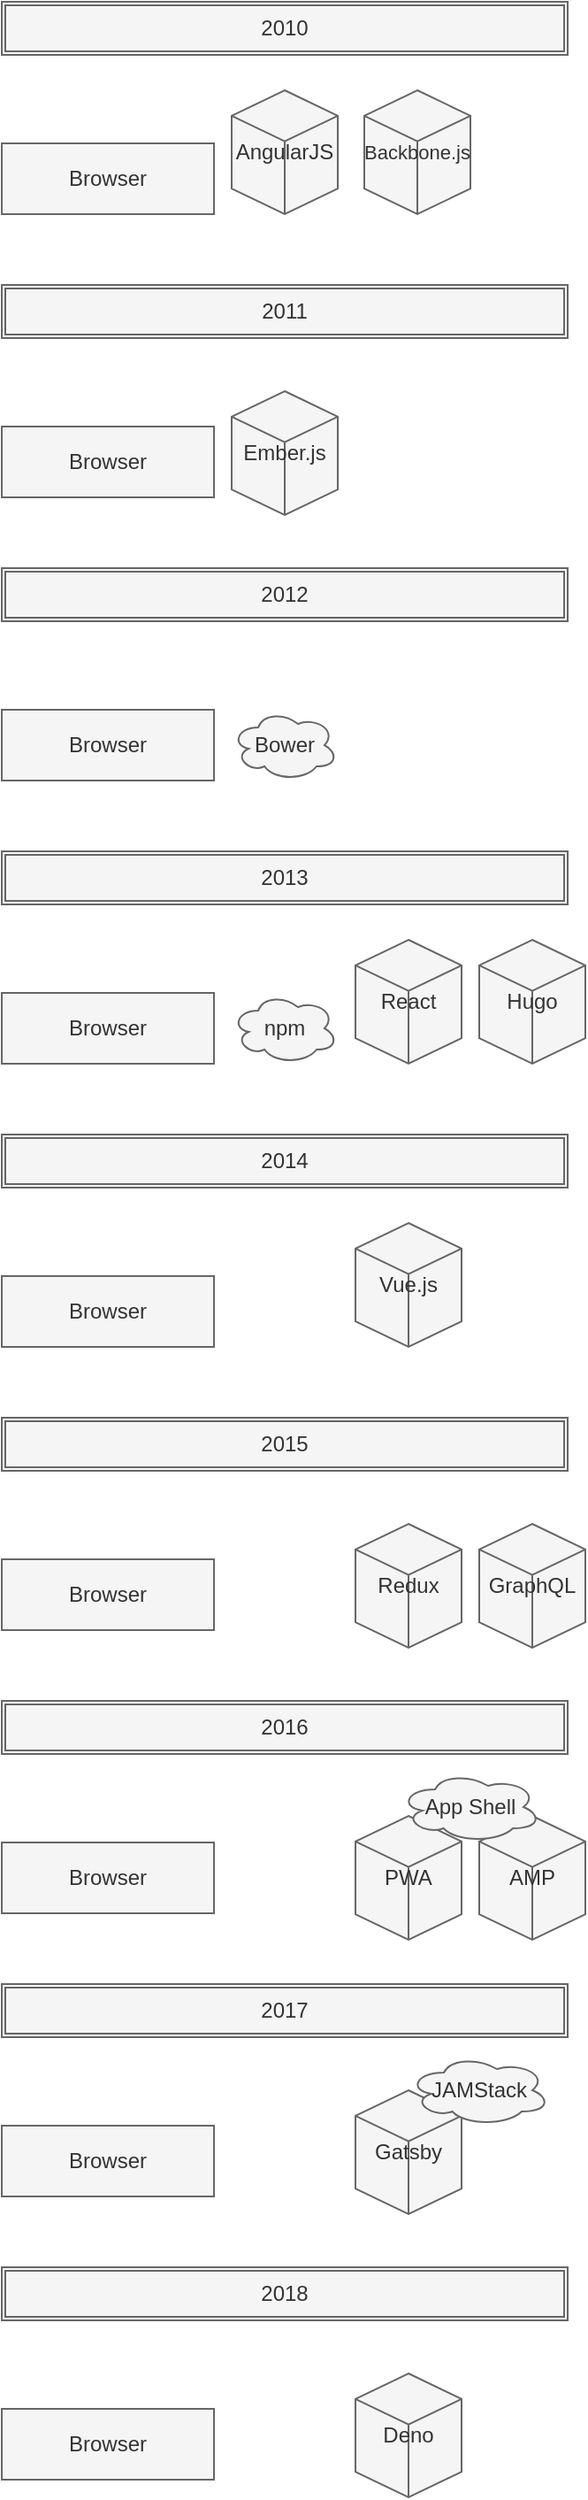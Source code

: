 <mxfile>
    <diagram id="LNP9S4-BVpzVc-00VTwb" name="Page-1">
        <mxGraphModel dx="718" dy="603" grid="1" gridSize="10" guides="1" tooltips="1" connect="1" arrows="1" fold="1" page="1" pageScale="1" pageWidth="850" pageHeight="1100" math="0" shadow="0">
            <root>
                <mxCell id="0"/>
                <mxCell id="1" parent="0"/>
                <mxCell id="3" value="Browser" style="rounded=0;whiteSpace=wrap;html=1;shadow=0;sketch=0;fillColor=#f5f5f5;strokeColor=#666666;fontColor=#333333;" vertex="1" parent="1">
                    <mxGeometry x="160" y="720" width="120" height="40" as="geometry"/>
                </mxCell>
                <mxCell id="8" value="2014" style="shape=ext;double=1;rounded=0;whiteSpace=wrap;html=1;shadow=0;sketch=0;fillColor=#f5f5f5;strokeColor=#666666;fontColor=#333333;" vertex="1" parent="1">
                    <mxGeometry x="160" y="640" width="320" height="30" as="geometry"/>
                </mxCell>
                <mxCell id="16" value="Browser" style="rounded=0;whiteSpace=wrap;html=1;shadow=0;sketch=0;fillColor=#f5f5f5;strokeColor=#666666;fontColor=#333333;" vertex="1" parent="1">
                    <mxGeometry x="160" y="400" width="120" height="40" as="geometry"/>
                </mxCell>
                <mxCell id="17" value="2012" style="shape=ext;double=1;rounded=0;whiteSpace=wrap;html=1;shadow=0;sketch=0;fillColor=#f5f5f5;strokeColor=#666666;fontColor=#333333;" vertex="1" parent="1">
                    <mxGeometry x="160" y="320" width="320" height="30" as="geometry"/>
                </mxCell>
                <mxCell id="18" value="Bower" style="ellipse;shape=cloud;whiteSpace=wrap;html=1;shadow=0;sketch=0;fillColor=#f5f5f5;align=center;strokeColor=#666666;fontColor=#333333;" vertex="1" parent="1">
                    <mxGeometry x="290" y="400" width="60" height="40" as="geometry"/>
                </mxCell>
                <mxCell id="25" value="Browser" style="rounded=0;whiteSpace=wrap;html=1;shadow=0;sketch=0;fillColor=#f5f5f5;strokeColor=#666666;fontColor=#333333;" vertex="1" parent="1">
                    <mxGeometry x="160" y="80" width="120" height="40" as="geometry"/>
                </mxCell>
                <mxCell id="26" value="2010" style="shape=ext;double=1;rounded=0;whiteSpace=wrap;html=1;shadow=0;sketch=0;fillColor=#f5f5f5;strokeColor=#666666;fontColor=#333333;" vertex="1" parent="1">
                    <mxGeometry x="160" width="320" height="30" as="geometry"/>
                </mxCell>
                <mxCell id="30" value="AngularJS" style="html=1;whiteSpace=wrap;shape=isoCube2;backgroundOutline=1;isoAngle=15;shadow=0;sketch=0;fillColor=#f5f5f5;strokeColor=#666666;fontColor=#333333;" vertex="1" parent="1">
                    <mxGeometry x="290" y="50" width="60" height="70" as="geometry"/>
                </mxCell>
                <mxCell id="31" value="Browser" style="rounded=0;whiteSpace=wrap;html=1;shadow=0;sketch=0;fillColor=#f5f5f5;strokeColor=#666666;fontColor=#333333;" vertex="1" parent="1">
                    <mxGeometry x="160" y="560" width="120" height="40" as="geometry"/>
                </mxCell>
                <mxCell id="32" value="2013" style="shape=ext;double=1;rounded=0;whiteSpace=wrap;html=1;shadow=0;sketch=0;fillColor=#f5f5f5;strokeColor=#666666;fontColor=#333333;" vertex="1" parent="1">
                    <mxGeometry x="160" y="480" width="320" height="30" as="geometry"/>
                </mxCell>
                <mxCell id="33" value="npm" style="ellipse;shape=cloud;whiteSpace=wrap;html=1;shadow=0;sketch=0;fillColor=#f5f5f5;align=center;strokeColor=#666666;fontColor=#333333;" vertex="1" parent="1">
                    <mxGeometry x="290" y="560" width="60" height="40" as="geometry"/>
                </mxCell>
                <mxCell id="34" value="React" style="html=1;whiteSpace=wrap;shape=isoCube2;backgroundOutline=1;isoAngle=15;shadow=0;sketch=0;fillColor=#f5f5f5;strokeColor=#666666;fontColor=#333333;" vertex="1" parent="1">
                    <mxGeometry x="360" y="530" width="60" height="70" as="geometry"/>
                </mxCell>
                <mxCell id="35" value="Browser" style="rounded=0;whiteSpace=wrap;html=1;shadow=0;sketch=0;fillColor=#f5f5f5;strokeColor=#666666;fontColor=#333333;" vertex="1" parent="1">
                    <mxGeometry x="160" y="880" width="120" height="40" as="geometry"/>
                </mxCell>
                <mxCell id="36" value="2015" style="shape=ext;double=1;rounded=0;whiteSpace=wrap;html=1;shadow=0;sketch=0;fillColor=#f5f5f5;strokeColor=#666666;fontColor=#333333;" vertex="1" parent="1">
                    <mxGeometry x="160" y="800" width="320" height="30" as="geometry"/>
                </mxCell>
                <mxCell id="39" value="Redux" style="html=1;whiteSpace=wrap;shape=isoCube2;backgroundOutline=1;isoAngle=15;shadow=0;sketch=0;fillColor=#f5f5f5;strokeColor=#666666;fontColor=#333333;" vertex="1" parent="1">
                    <mxGeometry x="360" y="860" width="60" height="70" as="geometry"/>
                </mxCell>
                <mxCell id="40" value="Vue.js" style="html=1;whiteSpace=wrap;shape=isoCube2;backgroundOutline=1;isoAngle=15;shadow=0;sketch=0;fillColor=#f5f5f5;strokeColor=#666666;fontColor=#333333;" vertex="1" parent="1">
                    <mxGeometry x="360" y="690" width="60" height="70" as="geometry"/>
                </mxCell>
                <mxCell id="41" value="Browser" style="rounded=0;whiteSpace=wrap;html=1;shadow=0;sketch=0;fillColor=#f5f5f5;strokeColor=#666666;fontColor=#333333;" vertex="1" parent="1">
                    <mxGeometry x="160" y="1200" width="120" height="40" as="geometry"/>
                </mxCell>
                <mxCell id="42" value="2017" style="shape=ext;double=1;rounded=0;whiteSpace=wrap;html=1;shadow=0;sketch=0;fillColor=#f5f5f5;strokeColor=#666666;fontColor=#333333;" vertex="1" parent="1">
                    <mxGeometry x="160" y="1120" width="320" height="30" as="geometry"/>
                </mxCell>
                <mxCell id="44" value="Gatsby" style="html=1;whiteSpace=wrap;shape=isoCube2;backgroundOutline=1;isoAngle=15;shadow=0;sketch=0;fillColor=#f5f5f5;strokeColor=#666666;fontColor=#333333;" vertex="1" parent="1">
                    <mxGeometry x="360" y="1180" width="60" height="70" as="geometry"/>
                </mxCell>
                <mxCell id="45" value="GraphQL" style="html=1;whiteSpace=wrap;shape=isoCube2;backgroundOutline=1;isoAngle=15;shadow=0;sketch=0;fillColor=#f5f5f5;strokeColor=#666666;fontColor=#333333;" vertex="1" parent="1">
                    <mxGeometry x="430" y="860" width="60" height="70" as="geometry"/>
                </mxCell>
                <mxCell id="46" value="Browser" style="rounded=0;whiteSpace=wrap;html=1;shadow=0;sketch=0;fillColor=#f5f5f5;strokeColor=#666666;fontColor=#333333;" vertex="1" parent="1">
                    <mxGeometry x="160" y="1360" width="120" height="40" as="geometry"/>
                </mxCell>
                <mxCell id="47" value="2018" style="shape=ext;double=1;rounded=0;whiteSpace=wrap;html=1;shadow=0;sketch=0;fillColor=#f5f5f5;strokeColor=#666666;fontColor=#333333;" vertex="1" parent="1">
                    <mxGeometry x="160" y="1280" width="320" height="30" as="geometry"/>
                </mxCell>
                <mxCell id="49" value="Deno" style="html=1;whiteSpace=wrap;shape=isoCube2;backgroundOutline=1;isoAngle=15;shadow=0;sketch=0;fillColor=#f5f5f5;strokeColor=#666666;fontColor=#333333;" vertex="1" parent="1">
                    <mxGeometry x="360" y="1340" width="60" height="70" as="geometry"/>
                </mxCell>
                <mxCell id="50" value="&lt;font style=&quot;font-size: 11px&quot;&gt;Backbone.js&lt;/font&gt;" style="html=1;whiteSpace=wrap;shape=isoCube2;backgroundOutline=1;isoAngle=15;shadow=0;sketch=0;fillColor=#f5f5f5;strokeColor=#666666;fontColor=#333333;" vertex="1" parent="1">
                    <mxGeometry x="365" y="50" width="60" height="70" as="geometry"/>
                </mxCell>
                <mxCell id="55" value="Browser" style="rounded=0;whiteSpace=wrap;html=1;shadow=0;sketch=0;fillColor=#f5f5f5;strokeColor=#666666;fontColor=#333333;" vertex="1" parent="1">
                    <mxGeometry x="160" y="240" width="120" height="40" as="geometry"/>
                </mxCell>
                <mxCell id="56" value="2011" style="shape=ext;double=1;rounded=0;whiteSpace=wrap;html=1;shadow=0;sketch=0;fillColor=#f5f5f5;strokeColor=#666666;fontColor=#333333;" vertex="1" parent="1">
                    <mxGeometry x="160" y="160" width="320" height="30" as="geometry"/>
                </mxCell>
                <mxCell id="59" value="Ember.js" style="html=1;whiteSpace=wrap;shape=isoCube2;backgroundOutline=1;isoAngle=15;shadow=0;sketch=0;fillColor=#f5f5f5;strokeColor=#666666;fontColor=#333333;" vertex="1" parent="1">
                    <mxGeometry x="290" y="220" width="60" height="70" as="geometry"/>
                </mxCell>
                <mxCell id="62" value="JAMStack" style="ellipse;shape=cloud;whiteSpace=wrap;html=1;shadow=0;sketch=0;fillColor=#f5f5f5;align=center;strokeColor=#666666;fontColor=#333333;" vertex="1" parent="1">
                    <mxGeometry x="390" y="1160" width="80" height="40" as="geometry"/>
                </mxCell>
                <mxCell id="63" value="Browser" style="rounded=0;whiteSpace=wrap;html=1;shadow=0;sketch=0;fillColor=#f5f5f5;strokeColor=#666666;fontColor=#333333;" vertex="1" parent="1">
                    <mxGeometry x="160" y="1040" width="120" height="40" as="geometry"/>
                </mxCell>
                <mxCell id="64" value="2016" style="shape=ext;double=1;rounded=0;whiteSpace=wrap;html=1;shadow=0;sketch=0;fillColor=#f5f5f5;strokeColor=#666666;fontColor=#333333;" vertex="1" parent="1">
                    <mxGeometry x="160" y="960" width="320" height="30" as="geometry"/>
                </mxCell>
                <mxCell id="68" value="PWA" style="html=1;whiteSpace=wrap;shape=isoCube2;backgroundOutline=1;isoAngle=15;shadow=0;sketch=0;fillColor=#f5f5f5;strokeColor=#666666;fontColor=#333333;" vertex="1" parent="1">
                    <mxGeometry x="360" y="1025" width="60" height="70" as="geometry"/>
                </mxCell>
                <mxCell id="69" value="AMP" style="html=1;whiteSpace=wrap;shape=isoCube2;backgroundOutline=1;isoAngle=15;shadow=0;sketch=0;fillColor=#f5f5f5;strokeColor=#666666;fontColor=#333333;" vertex="1" parent="1">
                    <mxGeometry x="430" y="1025" width="60" height="70" as="geometry"/>
                </mxCell>
                <mxCell id="70" value="App Shell" style="ellipse;shape=cloud;whiteSpace=wrap;html=1;shadow=0;sketch=0;fillColor=#f5f5f5;align=center;strokeColor=#666666;fontColor=#333333;" vertex="1" parent="1">
                    <mxGeometry x="385" y="1000" width="80" height="40" as="geometry"/>
                </mxCell>
                <mxCell id="71" value="Hugo" style="html=1;whiteSpace=wrap;shape=isoCube2;backgroundOutline=1;isoAngle=15;shadow=0;sketch=0;fillColor=#f5f5f5;strokeColor=#666666;fontColor=#333333;" vertex="1" parent="1">
                    <mxGeometry x="430" y="530" width="60" height="70" as="geometry"/>
                </mxCell>
            </root>
        </mxGraphModel>
    </diagram>
</mxfile>
